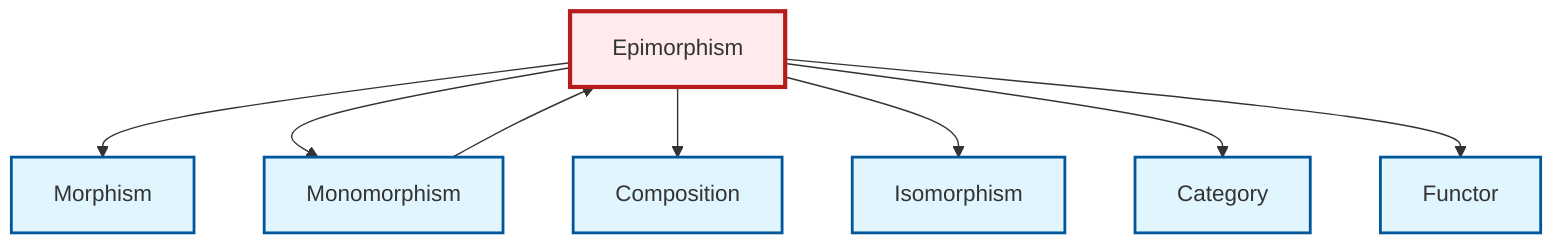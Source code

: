 graph TD
    classDef definition fill:#e1f5fe,stroke:#01579b,stroke-width:2px
    classDef theorem fill:#f3e5f5,stroke:#4a148c,stroke-width:2px
    classDef axiom fill:#fff3e0,stroke:#e65100,stroke-width:2px
    classDef example fill:#e8f5e9,stroke:#1b5e20,stroke-width:2px
    classDef current fill:#ffebee,stroke:#b71c1c,stroke-width:3px
    def-morphism["Morphism"]:::definition
    def-composition["Composition"]:::definition
    def-epimorphism["Epimorphism"]:::definition
    def-category["Category"]:::definition
    def-isomorphism["Isomorphism"]:::definition
    def-monomorphism["Monomorphism"]:::definition
    def-functor["Functor"]:::definition
    def-epimorphism --> def-morphism
    def-epimorphism --> def-monomorphism
    def-epimorphism --> def-composition
    def-epimorphism --> def-isomorphism
    def-epimorphism --> def-category
    def-monomorphism --> def-epimorphism
    def-epimorphism --> def-functor
    class def-epimorphism current